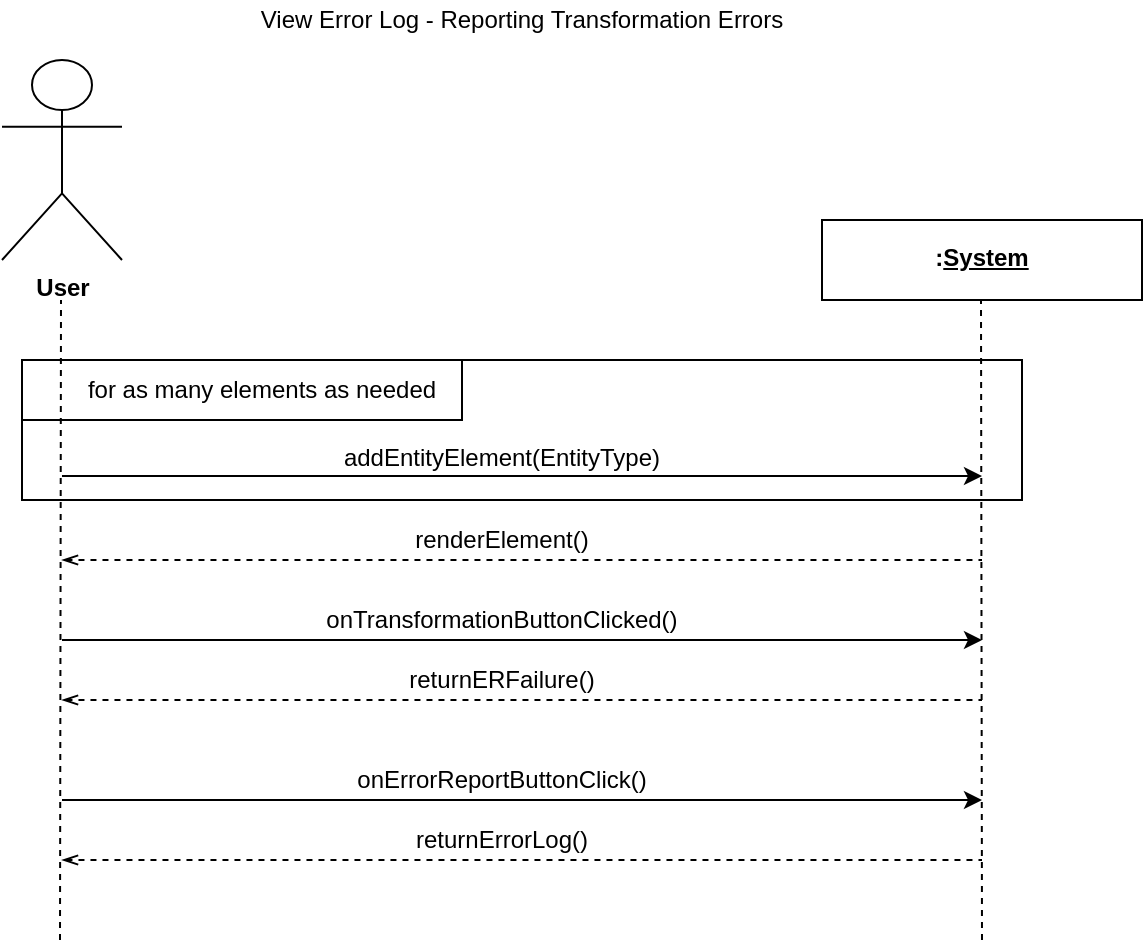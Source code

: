 <mxfile version="11.0.9" type="onedrive"><diagram id="KwuTVLeFtVlzgknzJx0n" name="Page-1"><mxGraphModel dx="849" dy="555" grid="1" gridSize="10" guides="1" tooltips="1" connect="1" arrows="1" fold="1" page="1" pageScale="1" pageWidth="827" pageHeight="1169" math="0" shadow="0"><root><mxCell id="0"/><mxCell id="1" parent="0"/><mxCell id="g0WuPuo7yrtHBxg9coGH-1" value="User" style="shape=umlActor;verticalLabelPosition=bottom;labelBackgroundColor=#ffffff;verticalAlign=top;html=1;fontStyle=1" parent="1" vertex="1"><mxGeometry x="130" y="80" width="60" height="100" as="geometry"/></mxCell><mxCell id="g0WuPuo7yrtHBxg9coGH-2" value="&lt;p&gt;&lt;b&gt;:&lt;u&gt;System&lt;/u&gt;&lt;/b&gt;&lt;/p&gt;" style="shape=rect;html=1;overflow=fill;whiteSpace=wrap;align=center;verticalAlign=middle;" parent="1" vertex="1"><mxGeometry x="540" y="160" width="160" height="40" as="geometry"/></mxCell><mxCell id="g0WuPuo7yrtHBxg9coGH-7" value="View Error Log - Reporting Transformation Errors" style="text;html=1;strokeColor=none;fillColor=none;align=center;verticalAlign=middle;whiteSpace=wrap;rounded=0;" parent="1" vertex="1"><mxGeometry x="250" y="50" width="280" height="20" as="geometry"/></mxCell><mxCell id="g0WuPuo7yrtHBxg9coGH-8" value="" style="rounded=0;whiteSpace=wrap;html=1;align=center;fillColor=none;" parent="1" vertex="1"><mxGeometry x="140" y="230" width="500" height="70" as="geometry"/></mxCell><mxCell id="g0WuPuo7yrtHBxg9coGH-9" value="" style="rounded=0;whiteSpace=wrap;html=1;fillColor=none;align=center;" parent="1" vertex="1"><mxGeometry x="140" y="230" width="220" height="30" as="geometry"/></mxCell><mxCell id="g0WuPuo7yrtHBxg9coGH-10" value="for as many elements as needed" style="text;html=1;strokeColor=none;fillColor=none;align=center;verticalAlign=middle;whiteSpace=wrap;rounded=0;" parent="1" vertex="1"><mxGeometry x="160" y="235" width="200" height="20" as="geometry"/></mxCell><mxCell id="g0WuPuo7yrtHBxg9coGH-11" value="" style="endArrow=classic;html=1;" parent="1" edge="1"><mxGeometry width="50" height="50" relative="1" as="geometry"><mxPoint x="160" y="288" as="sourcePoint"/><mxPoint x="620" y="288" as="targetPoint"/></mxGeometry></mxCell><mxCell id="g0WuPuo7yrtHBxg9coGH-5" value="" style="endArrow=none;dashed=1;html=1;" parent="1" edge="1"><mxGeometry width="50" height="50" relative="1" as="geometry"><mxPoint x="159" y="520" as="sourcePoint"/><mxPoint x="159.5" y="200" as="targetPoint"/></mxGeometry></mxCell><mxCell id="g0WuPuo7yrtHBxg9coGH-6" value="" style="endArrow=none;dashed=1;html=1;" parent="1" edge="1"><mxGeometry width="50" height="50" relative="1" as="geometry"><mxPoint x="620" y="520" as="sourcePoint"/><mxPoint x="619.5" y="200" as="targetPoint"/></mxGeometry></mxCell><mxCell id="g0WuPuo7yrtHBxg9coGH-12" value="addEntityElement(EntityType)" style="text;html=1;strokeColor=none;fillColor=none;align=center;verticalAlign=middle;whiteSpace=wrap;rounded=0;" parent="1" vertex="1"><mxGeometry x="280" y="269" width="200" height="20" as="geometry"/></mxCell><mxCell id="g0WuPuo7yrtHBxg9coGH-13" value="" style="endArrow=none;dashed=1;html=1;startArrow=openThin;startFill=0;" parent="1" edge="1"><mxGeometry width="50" height="50" relative="1" as="geometry"><mxPoint x="160" y="400" as="sourcePoint"/><mxPoint x="620" y="400" as="targetPoint"/></mxGeometry></mxCell><mxCell id="kl6TxLk7NL5Po-6_P_xr-3" value="" style="endArrow=classic;html=1;" edge="1" parent="1"><mxGeometry width="50" height="50" relative="1" as="geometry"><mxPoint x="160" y="450" as="sourcePoint"/><mxPoint x="620" y="450" as="targetPoint"/></mxGeometry></mxCell><mxCell id="kl6TxLk7NL5Po-6_P_xr-4" value="" style="endArrow=none;dashed=1;html=1;startArrow=openThin;startFill=0;" edge="1" parent="1"><mxGeometry width="50" height="50" relative="1" as="geometry"><mxPoint x="160" y="330" as="sourcePoint"/><mxPoint x="620" y="330" as="targetPoint"/></mxGeometry></mxCell><mxCell id="kl6TxLk7NL5Po-6_P_xr-5" value="renderElement()" style="text;html=1;strokeColor=none;fillColor=none;align=center;verticalAlign=middle;whiteSpace=wrap;rounded=0;" vertex="1" parent="1"><mxGeometry x="280" y="310" width="200" height="20" as="geometry"/></mxCell><mxCell id="kl6TxLk7NL5Po-6_P_xr-6" value="returnERFailure()" style="text;html=1;strokeColor=none;fillColor=none;align=center;verticalAlign=middle;whiteSpace=wrap;rounded=0;" vertex="1" parent="1"><mxGeometry x="280" y="380" width="200" height="20" as="geometry"/></mxCell><mxCell id="kl6TxLk7NL5Po-6_P_xr-8" value="" style="endArrow=none;dashed=1;html=1;startArrow=openThin;startFill=0;" edge="1" parent="1"><mxGeometry width="50" height="50" relative="1" as="geometry"><mxPoint x="160" y="480" as="sourcePoint"/><mxPoint x="620" y="480" as="targetPoint"/></mxGeometry></mxCell><mxCell id="kl6TxLk7NL5Po-6_P_xr-9" value="onErrorReportButtonClick()" style="text;html=1;strokeColor=none;fillColor=none;align=center;verticalAlign=middle;whiteSpace=wrap;rounded=0;" vertex="1" parent="1"><mxGeometry x="280" y="430" width="200" height="20" as="geometry"/></mxCell><mxCell id="kl6TxLk7NL5Po-6_P_xr-10" value="returnErrorLog()" style="text;html=1;strokeColor=none;fillColor=none;align=center;verticalAlign=middle;whiteSpace=wrap;rounded=0;" vertex="1" parent="1"><mxGeometry x="280" y="460" width="200" height="20" as="geometry"/></mxCell><mxCell id="kl6TxLk7NL5Po-6_P_xr-12" value="" style="endArrow=classic;html=1;" edge="1" parent="1"><mxGeometry width="50" height="50" relative="1" as="geometry"><mxPoint x="160" y="370" as="sourcePoint"/><mxPoint x="620" y="370" as="targetPoint"/></mxGeometry></mxCell><mxCell id="kl6TxLk7NL5Po-6_P_xr-13" value="onTransformationButtonClicked()" style="text;html=1;strokeColor=none;fillColor=none;align=center;verticalAlign=middle;whiteSpace=wrap;rounded=0;" vertex="1" parent="1"><mxGeometry x="280" y="350" width="200" height="20" as="geometry"/></mxCell></root></mxGraphModel></diagram></mxfile>